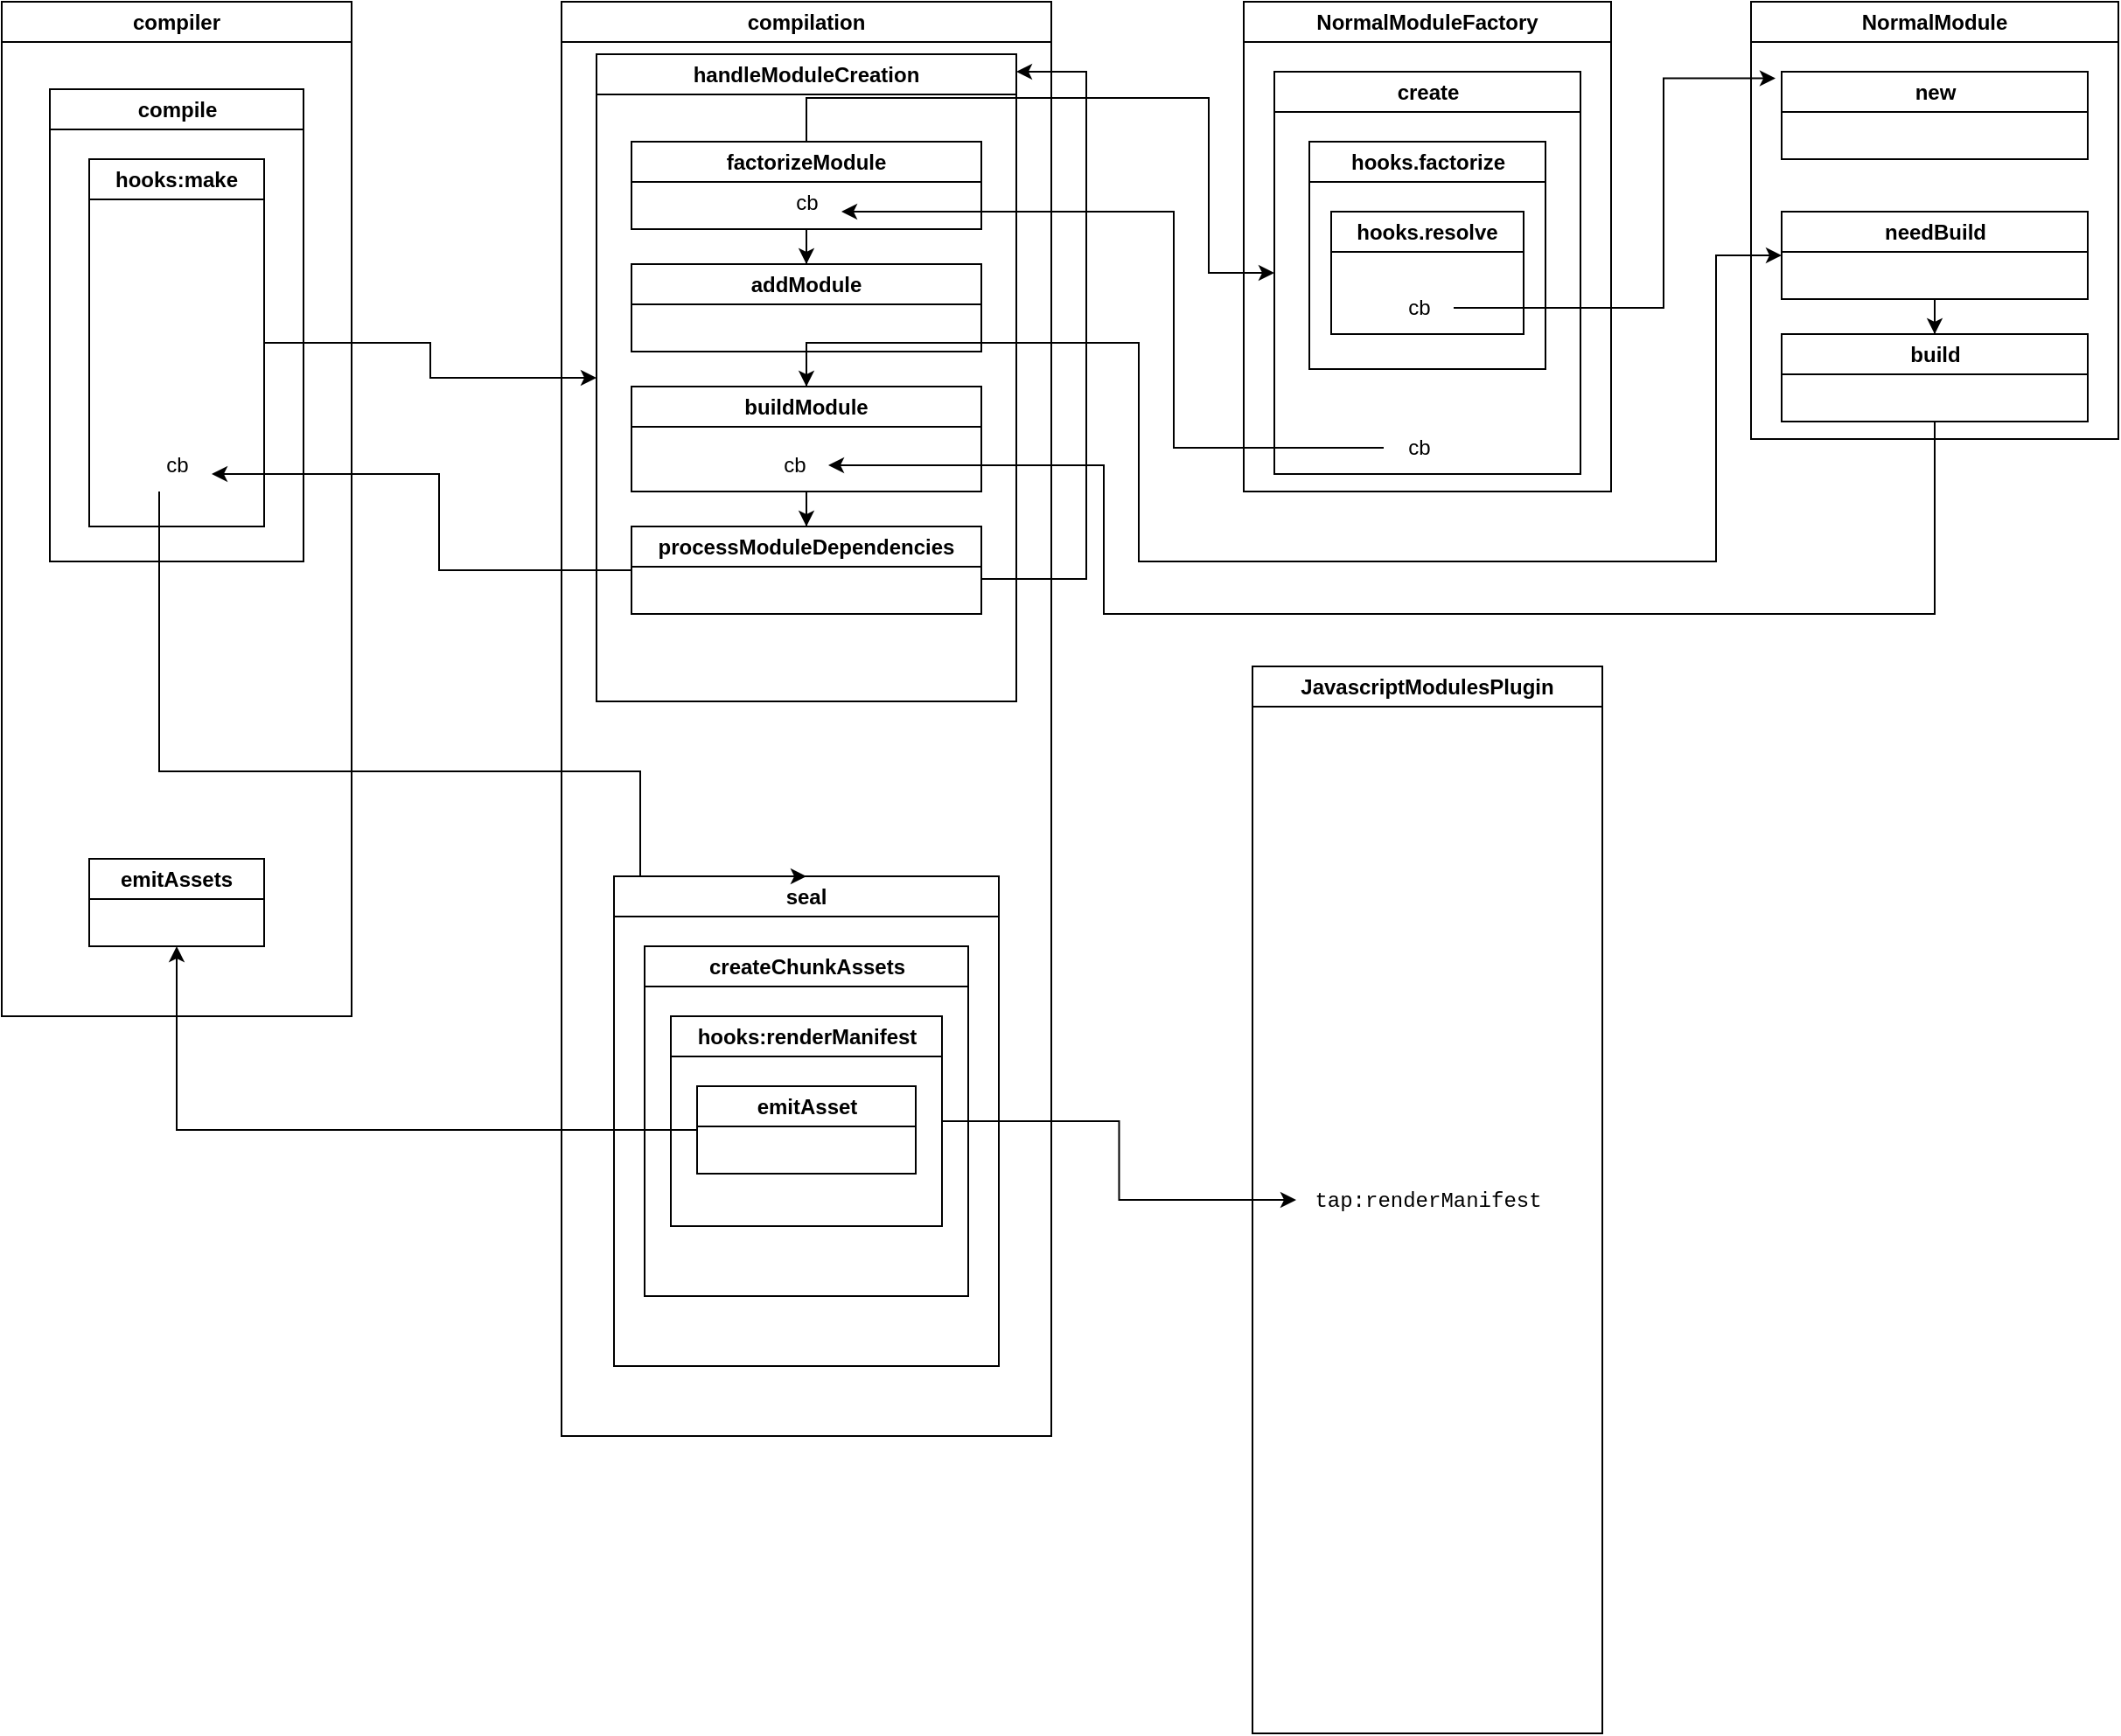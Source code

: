 <mxfile version="22.1.18" type="github">
  <diagram name="第 1 页" id="MVrE7ZpOwZZvy0ujSv35">
    <mxGraphModel dx="954" dy="651" grid="1" gridSize="10" guides="1" tooltips="1" connect="1" arrows="1" fold="1" page="1" pageScale="1" pageWidth="827" pageHeight="1169" math="0" shadow="0">
      <root>
        <mxCell id="0" />
        <mxCell id="1" parent="0" />
        <mxCell id="Hyx3UyOHCQJDbXDzl8Xv-9" value="compilation" style="swimlane;whiteSpace=wrap;html=1;" vertex="1" parent="1">
          <mxGeometry x="360" y="70" width="280" height="820" as="geometry">
            <mxRectangle x="70" y="110" width="110" height="30" as="alternateBounds" />
          </mxGeometry>
        </mxCell>
        <mxCell id="Hyx3UyOHCQJDbXDzl8Xv-68" value="seal" style="swimlane;whiteSpace=wrap;html=1;" vertex="1" parent="Hyx3UyOHCQJDbXDzl8Xv-9">
          <mxGeometry x="30" y="500" width="220" height="280" as="geometry" />
        </mxCell>
        <mxCell id="Hyx3UyOHCQJDbXDzl8Xv-69" value="createChunkAssets" style="swimlane;whiteSpace=wrap;html=1;" vertex="1" parent="Hyx3UyOHCQJDbXDzl8Xv-68">
          <mxGeometry x="17.5" y="40" width="185" height="200" as="geometry" />
        </mxCell>
        <mxCell id="Hyx3UyOHCQJDbXDzl8Xv-71" value="hooks:renderManifest" style="swimlane;whiteSpace=wrap;html=1;" vertex="1" parent="Hyx3UyOHCQJDbXDzl8Xv-69">
          <mxGeometry x="15" y="40" width="155" height="120" as="geometry" />
        </mxCell>
        <mxCell id="Hyx3UyOHCQJDbXDzl8Xv-72" value="emitAsset" style="swimlane;whiteSpace=wrap;html=1;" vertex="1" parent="Hyx3UyOHCQJDbXDzl8Xv-71">
          <mxGeometry x="15" y="40" width="125" height="50" as="geometry" />
        </mxCell>
        <mxCell id="Hyx3UyOHCQJDbXDzl8Xv-123" value="handleModuleCreation" style="swimlane;whiteSpace=wrap;html=1;" vertex="1" parent="Hyx3UyOHCQJDbXDzl8Xv-9">
          <mxGeometry x="20" y="30" width="240" height="370" as="geometry" />
        </mxCell>
        <mxCell id="Hyx3UyOHCQJDbXDzl8Xv-75" value="factorizeModule" style="swimlane;whiteSpace=wrap;html=1;" vertex="1" parent="Hyx3UyOHCQJDbXDzl8Xv-123">
          <mxGeometry x="20" y="50" width="200" height="50" as="geometry" />
        </mxCell>
        <mxCell id="Hyx3UyOHCQJDbXDzl8Xv-113" value="cb" style="text;html=1;align=center;verticalAlign=middle;resizable=0;points=[];autosize=1;strokeColor=none;fillColor=none;" vertex="1" parent="Hyx3UyOHCQJDbXDzl8Xv-75">
          <mxGeometry x="80" y="20" width="40" height="30" as="geometry" />
        </mxCell>
        <mxCell id="Hyx3UyOHCQJDbXDzl8Xv-79" value="addModule" style="swimlane;whiteSpace=wrap;html=1;" vertex="1" parent="Hyx3UyOHCQJDbXDzl8Xv-123">
          <mxGeometry x="20" y="120" width="200" height="50" as="geometry" />
        </mxCell>
        <mxCell id="Hyx3UyOHCQJDbXDzl8Xv-91" style="edgeStyle=orthogonalEdgeStyle;rounded=0;orthogonalLoop=1;jettySize=auto;html=1;" edge="1" parent="Hyx3UyOHCQJDbXDzl8Xv-123" source="Hyx3UyOHCQJDbXDzl8Xv-75" target="Hyx3UyOHCQJDbXDzl8Xv-79">
          <mxGeometry relative="1" as="geometry" />
        </mxCell>
        <mxCell id="Hyx3UyOHCQJDbXDzl8Xv-80" value="buildModule" style="swimlane;whiteSpace=wrap;html=1;" vertex="1" parent="Hyx3UyOHCQJDbXDzl8Xv-123">
          <mxGeometry x="20" y="190" width="200" height="60" as="geometry" />
        </mxCell>
        <mxCell id="Hyx3UyOHCQJDbXDzl8Xv-121" value="cb" style="text;html=1;align=center;verticalAlign=middle;resizable=0;points=[];autosize=1;strokeColor=none;fillColor=none;" vertex="1" parent="Hyx3UyOHCQJDbXDzl8Xv-80">
          <mxGeometry x="72.5" y="30" width="40" height="30" as="geometry" />
        </mxCell>
        <mxCell id="Hyx3UyOHCQJDbXDzl8Xv-92" style="edgeStyle=orthogonalEdgeStyle;rounded=0;orthogonalLoop=1;jettySize=auto;html=1;" edge="1" parent="Hyx3UyOHCQJDbXDzl8Xv-123" source="Hyx3UyOHCQJDbXDzl8Xv-79" target="Hyx3UyOHCQJDbXDzl8Xv-80">
          <mxGeometry relative="1" as="geometry" />
        </mxCell>
        <mxCell id="Hyx3UyOHCQJDbXDzl8Xv-126" style="edgeStyle=orthogonalEdgeStyle;rounded=0;orthogonalLoop=1;jettySize=auto;html=1;" edge="1" parent="Hyx3UyOHCQJDbXDzl8Xv-123" source="Hyx3UyOHCQJDbXDzl8Xv-81" target="Hyx3UyOHCQJDbXDzl8Xv-123">
          <mxGeometry relative="1" as="geometry">
            <Array as="points">
              <mxPoint x="280" y="300" />
              <mxPoint x="280" y="10" />
            </Array>
          </mxGeometry>
        </mxCell>
        <mxCell id="Hyx3UyOHCQJDbXDzl8Xv-81" value="processModuleDependencies" style="swimlane;whiteSpace=wrap;html=1;" vertex="1" parent="Hyx3UyOHCQJDbXDzl8Xv-123">
          <mxGeometry x="20" y="270" width="200" height="50" as="geometry" />
        </mxCell>
        <mxCell id="Hyx3UyOHCQJDbXDzl8Xv-93" style="edgeStyle=orthogonalEdgeStyle;rounded=0;orthogonalLoop=1;jettySize=auto;html=1;" edge="1" parent="Hyx3UyOHCQJDbXDzl8Xv-123" source="Hyx3UyOHCQJDbXDzl8Xv-80" target="Hyx3UyOHCQJDbXDzl8Xv-81">
          <mxGeometry relative="1" as="geometry" />
        </mxCell>
        <mxCell id="Hyx3UyOHCQJDbXDzl8Xv-11" value="compiler" style="swimlane;whiteSpace=wrap;html=1;" vertex="1" parent="1">
          <mxGeometry x="40" y="70" width="200" height="580" as="geometry">
            <mxRectangle x="70" y="110" width="110" height="30" as="alternateBounds" />
          </mxGeometry>
        </mxCell>
        <mxCell id="Hyx3UyOHCQJDbXDzl8Xv-83" value="compile" style="swimlane;whiteSpace=wrap;html=1;" vertex="1" parent="Hyx3UyOHCQJDbXDzl8Xv-11">
          <mxGeometry x="27.5" y="50" width="145" height="270" as="geometry" />
        </mxCell>
        <mxCell id="Hyx3UyOHCQJDbXDzl8Xv-84" value="hooks:make" style="swimlane;whiteSpace=wrap;html=1;" vertex="1" parent="Hyx3UyOHCQJDbXDzl8Xv-83">
          <mxGeometry x="22.5" y="40" width="100" height="210" as="geometry" />
        </mxCell>
        <mxCell id="Hyx3UyOHCQJDbXDzl8Xv-85" value="cb" style="text;html=1;align=center;verticalAlign=middle;resizable=0;points=[];autosize=1;strokeColor=none;fillColor=none;" vertex="1" parent="Hyx3UyOHCQJDbXDzl8Xv-84">
          <mxGeometry x="30" y="160" width="40" height="30" as="geometry" />
        </mxCell>
        <mxCell id="Hyx3UyOHCQJDbXDzl8Xv-87" value="emitAssets" style="swimlane;whiteSpace=wrap;html=1;" vertex="1" parent="Hyx3UyOHCQJDbXDzl8Xv-11">
          <mxGeometry x="50" y="490" width="100" height="50" as="geometry" />
        </mxCell>
        <mxCell id="Hyx3UyOHCQJDbXDzl8Xv-27" value="JavascriptModulesPlugin" style="swimlane;whiteSpace=wrap;html=1;" vertex="1" parent="1">
          <mxGeometry x="755" y="450" width="200" height="610" as="geometry">
            <mxRectangle x="70" y="110" width="110" height="30" as="alternateBounds" />
          </mxGeometry>
        </mxCell>
        <mxCell id="Hyx3UyOHCQJDbXDzl8Xv-31" value="&lt;div style=&quot;font-family: Menlo, Monaco, &amp;quot;Courier New&amp;quot;, monospace; line-height: 18px;&quot;&gt;tap:renderManifest&lt;/div&gt;" style="text;html=1;align=center;verticalAlign=middle;resizable=0;points=[];autosize=1;strokeColor=none;fillColor=none;labelBackgroundColor=default;fontColor=default;" vertex="1" parent="Hyx3UyOHCQJDbXDzl8Xv-27">
          <mxGeometry x="25" y="290" width="150" height="30" as="geometry" />
        </mxCell>
        <mxCell id="Hyx3UyOHCQJDbXDzl8Xv-40" style="edgeStyle=orthogonalEdgeStyle;rounded=0;orthogonalLoop=1;jettySize=auto;html=1;" edge="1" parent="1" source="Hyx3UyOHCQJDbXDzl8Xv-71" target="Hyx3UyOHCQJDbXDzl8Xv-31">
          <mxGeometry relative="1" as="geometry">
            <mxPoint x="475" y="375" as="sourcePoint" />
          </mxGeometry>
        </mxCell>
        <mxCell id="Hyx3UyOHCQJDbXDzl8Xv-64" style="edgeStyle=orthogonalEdgeStyle;rounded=0;orthogonalLoop=1;jettySize=auto;html=1;entryX=0.5;entryY=0;entryDx=0;entryDy=0;" edge="1" parent="1" source="Hyx3UyOHCQJDbXDzl8Xv-85" target="Hyx3UyOHCQJDbXDzl8Xv-68">
          <mxGeometry relative="1" as="geometry">
            <mxPoint x="151.5" y="365" as="sourcePoint" />
            <mxPoint x="360" y="265" as="targetPoint" />
            <Array as="points">
              <mxPoint x="130" y="510" />
              <mxPoint x="405" y="510" />
              <mxPoint x="405" y="570" />
            </Array>
          </mxGeometry>
        </mxCell>
        <mxCell id="Hyx3UyOHCQJDbXDzl8Xv-74" style="edgeStyle=orthogonalEdgeStyle;rounded=0;orthogonalLoop=1;jettySize=auto;html=1;" edge="1" parent="1" source="Hyx3UyOHCQJDbXDzl8Xv-72" target="Hyx3UyOHCQJDbXDzl8Xv-87">
          <mxGeometry relative="1" as="geometry">
            <mxPoint x="171.5" y="535" as="targetPoint" />
          </mxGeometry>
        </mxCell>
        <mxCell id="Hyx3UyOHCQJDbXDzl8Xv-90" style="edgeStyle=orthogonalEdgeStyle;rounded=0;orthogonalLoop=1;jettySize=auto;html=1;" edge="1" parent="1" source="Hyx3UyOHCQJDbXDzl8Xv-81" target="Hyx3UyOHCQJDbXDzl8Xv-85">
          <mxGeometry relative="1" as="geometry">
            <Array as="points">
              <mxPoint x="290" y="395" />
              <mxPoint x="290" y="340" />
            </Array>
          </mxGeometry>
        </mxCell>
        <mxCell id="Hyx3UyOHCQJDbXDzl8Xv-94" value="NormalModuleFactory" style="swimlane;whiteSpace=wrap;html=1;" vertex="1" parent="1">
          <mxGeometry x="750" y="70" width="210" height="280" as="geometry" />
        </mxCell>
        <mxCell id="Hyx3UyOHCQJDbXDzl8Xv-95" value="create" style="swimlane;whiteSpace=wrap;html=1;" vertex="1" parent="Hyx3UyOHCQJDbXDzl8Xv-94">
          <mxGeometry x="17.5" y="40" width="175" height="230" as="geometry" />
        </mxCell>
        <mxCell id="Hyx3UyOHCQJDbXDzl8Xv-96" value="hooks.factorize" style="swimlane;whiteSpace=wrap;html=1;" vertex="1" parent="Hyx3UyOHCQJDbXDzl8Xv-95">
          <mxGeometry x="20" y="40" width="135" height="130" as="geometry" />
        </mxCell>
        <mxCell id="Hyx3UyOHCQJDbXDzl8Xv-99" value="hooks.resolve" style="swimlane;whiteSpace=wrap;html=1;" vertex="1" parent="Hyx3UyOHCQJDbXDzl8Xv-96">
          <mxGeometry x="12.5" y="40" width="110" height="70" as="geometry" />
        </mxCell>
        <mxCell id="Hyx3UyOHCQJDbXDzl8Xv-108" value="cb" style="text;html=1;align=center;verticalAlign=middle;resizable=0;points=[];autosize=1;strokeColor=none;fillColor=none;" vertex="1" parent="Hyx3UyOHCQJDbXDzl8Xv-99">
          <mxGeometry x="30" y="40" width="40" height="30" as="geometry" />
        </mxCell>
        <mxCell id="Hyx3UyOHCQJDbXDzl8Xv-111" value="cb" style="text;html=1;align=center;verticalAlign=middle;resizable=0;points=[];autosize=1;strokeColor=none;fillColor=none;" vertex="1" parent="Hyx3UyOHCQJDbXDzl8Xv-95">
          <mxGeometry x="62.5" y="200" width="40" height="30" as="geometry" />
        </mxCell>
        <mxCell id="Hyx3UyOHCQJDbXDzl8Xv-101" value="NormalModule" style="swimlane;whiteSpace=wrap;html=1;" vertex="1" parent="1">
          <mxGeometry x="1040" y="70" width="210" height="250" as="geometry" />
        </mxCell>
        <mxCell id="Hyx3UyOHCQJDbXDzl8Xv-105" value="new" style="swimlane;whiteSpace=wrap;html=1;" vertex="1" parent="Hyx3UyOHCQJDbXDzl8Xv-101">
          <mxGeometry x="17.5" y="40" width="175" height="50" as="geometry" />
        </mxCell>
        <mxCell id="Hyx3UyOHCQJDbXDzl8Xv-118" value="build" style="swimlane;whiteSpace=wrap;html=1;" vertex="1" parent="Hyx3UyOHCQJDbXDzl8Xv-101">
          <mxGeometry x="17.5" y="190" width="175" height="50" as="geometry" />
        </mxCell>
        <mxCell id="Hyx3UyOHCQJDbXDzl8Xv-120" style="edgeStyle=orthogonalEdgeStyle;rounded=0;orthogonalLoop=1;jettySize=auto;html=1;" edge="1" parent="Hyx3UyOHCQJDbXDzl8Xv-101" source="Hyx3UyOHCQJDbXDzl8Xv-117" target="Hyx3UyOHCQJDbXDzl8Xv-118">
          <mxGeometry relative="1" as="geometry" />
        </mxCell>
        <mxCell id="Hyx3UyOHCQJDbXDzl8Xv-117" value="needBuild" style="swimlane;whiteSpace=wrap;html=1;" vertex="1" parent="Hyx3UyOHCQJDbXDzl8Xv-101">
          <mxGeometry x="17.5" y="120" width="175" height="50" as="geometry" />
        </mxCell>
        <mxCell id="Hyx3UyOHCQJDbXDzl8Xv-109" style="edgeStyle=orthogonalEdgeStyle;rounded=0;orthogonalLoop=1;jettySize=auto;html=1;entryX=-0.02;entryY=0.076;entryDx=0;entryDy=0;entryPerimeter=0;" edge="1" parent="1" source="Hyx3UyOHCQJDbXDzl8Xv-108" target="Hyx3UyOHCQJDbXDzl8Xv-105">
          <mxGeometry relative="1" as="geometry">
            <Array as="points">
              <mxPoint x="990" y="245" />
              <mxPoint x="990" y="114" />
            </Array>
          </mxGeometry>
        </mxCell>
        <mxCell id="Hyx3UyOHCQJDbXDzl8Xv-110" style="edgeStyle=orthogonalEdgeStyle;rounded=0;orthogonalLoop=1;jettySize=auto;html=1;" edge="1" parent="1" source="Hyx3UyOHCQJDbXDzl8Xv-75" target="Hyx3UyOHCQJDbXDzl8Xv-95">
          <mxGeometry relative="1" as="geometry">
            <mxPoint x="550" y="124" as="targetPoint" />
            <Array as="points">
              <mxPoint x="500" y="125" />
              <mxPoint x="730" y="125" />
              <mxPoint x="730" y="225" />
            </Array>
          </mxGeometry>
        </mxCell>
        <mxCell id="Hyx3UyOHCQJDbXDzl8Xv-114" style="edgeStyle=orthogonalEdgeStyle;rounded=0;orthogonalLoop=1;jettySize=auto;html=1;" edge="1" parent="1" source="Hyx3UyOHCQJDbXDzl8Xv-111" target="Hyx3UyOHCQJDbXDzl8Xv-113">
          <mxGeometry relative="1" as="geometry">
            <Array as="points">
              <mxPoint x="710" y="325" />
              <mxPoint x="710" y="190" />
            </Array>
          </mxGeometry>
        </mxCell>
        <mxCell id="Hyx3UyOHCQJDbXDzl8Xv-119" style="edgeStyle=orthogonalEdgeStyle;rounded=0;orthogonalLoop=1;jettySize=auto;html=1;" edge="1" parent="1" source="Hyx3UyOHCQJDbXDzl8Xv-80" target="Hyx3UyOHCQJDbXDzl8Xv-117">
          <mxGeometry relative="1" as="geometry">
            <Array as="points">
              <mxPoint x="500" y="265" />
              <mxPoint x="690" y="265" />
              <mxPoint x="690" y="390" />
              <mxPoint x="1020" y="390" />
              <mxPoint x="1020" y="215" />
            </Array>
          </mxGeometry>
        </mxCell>
        <mxCell id="Hyx3UyOHCQJDbXDzl8Xv-122" style="edgeStyle=orthogonalEdgeStyle;rounded=0;orthogonalLoop=1;jettySize=auto;html=1;" edge="1" parent="1" source="Hyx3UyOHCQJDbXDzl8Xv-118" target="Hyx3UyOHCQJDbXDzl8Xv-121">
          <mxGeometry relative="1" as="geometry">
            <Array as="points">
              <mxPoint x="1145" y="420" />
              <mxPoint x="670" y="420" />
              <mxPoint x="670" y="335" />
            </Array>
          </mxGeometry>
        </mxCell>
        <mxCell id="Hyx3UyOHCQJDbXDzl8Xv-124" style="edgeStyle=orthogonalEdgeStyle;rounded=0;orthogonalLoop=1;jettySize=auto;html=1;" edge="1" parent="1" source="Hyx3UyOHCQJDbXDzl8Xv-84" target="Hyx3UyOHCQJDbXDzl8Xv-123">
          <mxGeometry relative="1" as="geometry" />
        </mxCell>
      </root>
    </mxGraphModel>
  </diagram>
</mxfile>
